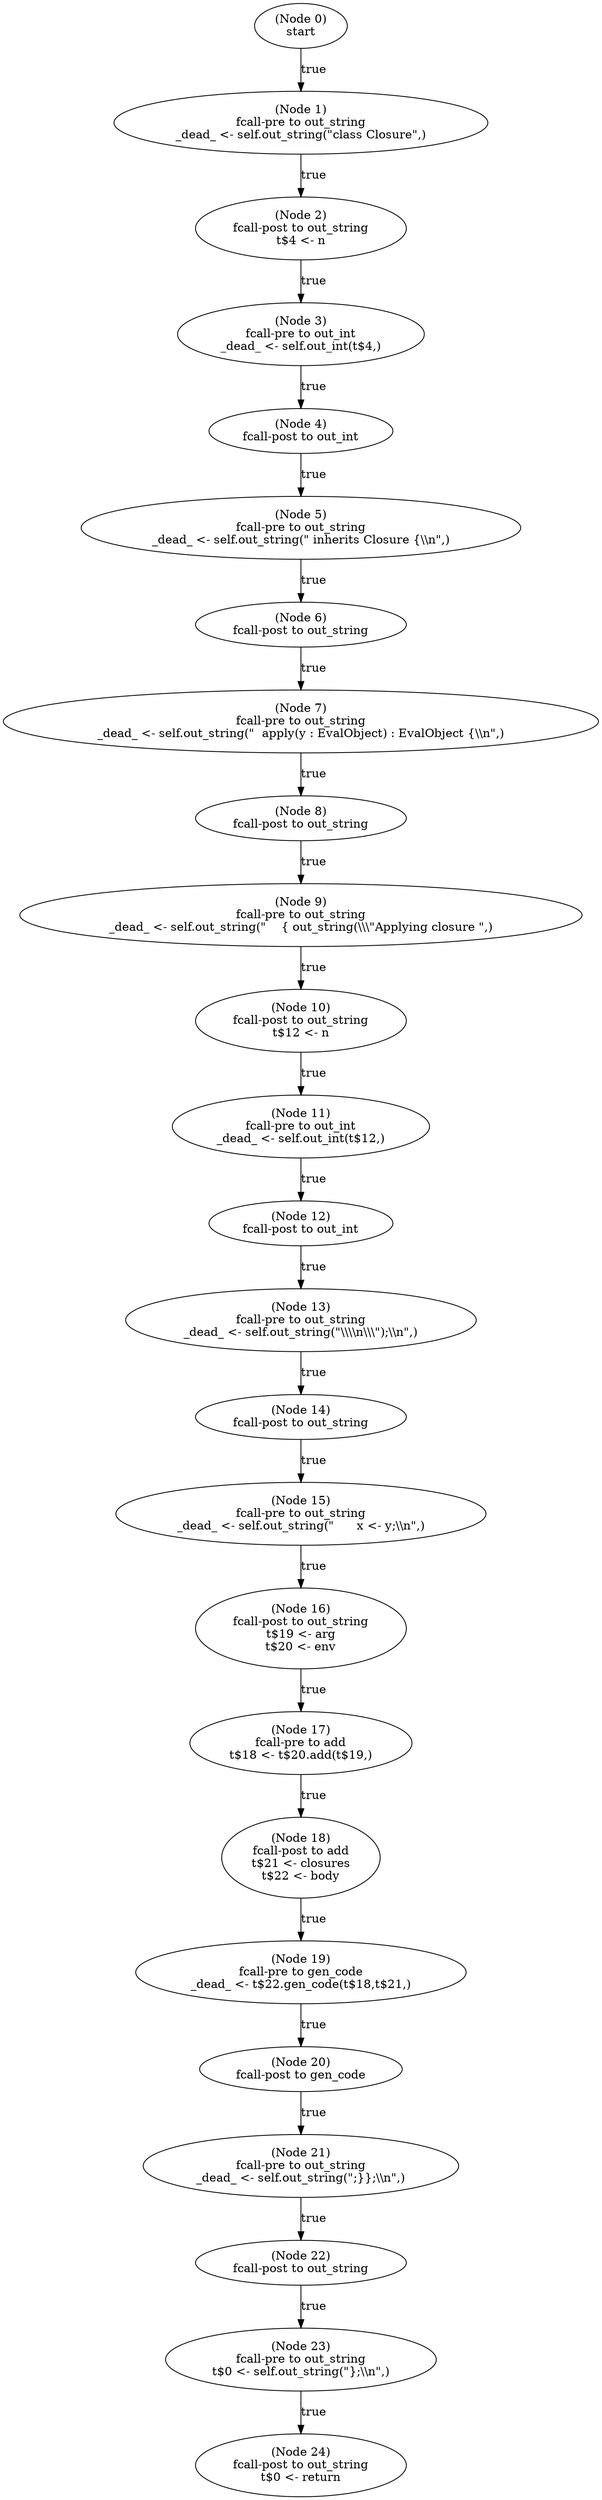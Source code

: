 digraph gen_closure_code_post {
  n0 [label="(Node 0)\nstart\n"];
 n0 -> n1 [label="true"];
  n1 [label="(Node 1)\nfcall-pre to out_string\n_dead_ <- self.out_string(\"class Closure\",)\n"];
 n1 -> n2 [label="true"];
  n2 [label="(Node 2)\nfcall-post to out_string\nt$4 <- n\n"];
 n2 -> n3 [label="true"];
  n3 [label="(Node 3)\nfcall-pre to out_int\n_dead_ <- self.out_int(t$4,)\n"];
 n3 -> n4 [label="true"];
  n4 [label="(Node 4)\nfcall-post to out_int\n"];
 n4 -> n5 [label="true"];
  n5 [label="(Node 5)\nfcall-pre to out_string\n_dead_ <- self.out_string(\" inherits Closure {\\\\n\",)\n"];
 n5 -> n6 [label="true"];
  n6 [label="(Node 6)\nfcall-post to out_string\n"];
 n6 -> n7 [label="true"];
  n7 [label="(Node 7)\nfcall-pre to out_string\n_dead_ <- self.out_string(\"  apply(y : EvalObject) : EvalObject {\\\\n\",)\n"];
 n7 -> n8 [label="true"];
  n8 [label="(Node 8)\nfcall-post to out_string\n"];
 n8 -> n9 [label="true"];
  n9 [label="(Node 9)\nfcall-pre to out_string\n_dead_ <- self.out_string(\"    { out_string(\\\\\\\"Applying closure \",)\n"];
 n9 -> n10 [label="true"];
  n10 [label="(Node 10)\nfcall-post to out_string\nt$12 <- n\n"];
 n10 -> n11 [label="true"];
  n11 [label="(Node 11)\nfcall-pre to out_int\n_dead_ <- self.out_int(t$12,)\n"];
 n11 -> n12 [label="true"];
  n12 [label="(Node 12)\nfcall-post to out_int\n"];
 n12 -> n13 [label="true"];
  n13 [label="(Node 13)\nfcall-pre to out_string\n_dead_ <- self.out_string(\"\\\\\\\\n\\\\\\\");\\\\n\",)\n"];
 n13 -> n14 [label="true"];
  n14 [label="(Node 14)\nfcall-post to out_string\n"];
 n14 -> n15 [label="true"];
  n15 [label="(Node 15)\nfcall-pre to out_string\n_dead_ <- self.out_string(\"      x <- y;\\\\n\",)\n"];
 n15 -> n16 [label="true"];
  n16 [label="(Node 16)\nfcall-post to out_string\nt$19 <- arg\nt$20 <- env\n"];
 n16 -> n17 [label="true"];
  n17 [label="(Node 17)\nfcall-pre to add\nt$18 <- t$20.add(t$19,)\n"];
 n17 -> n18 [label="true"];
  n18 [label="(Node 18)\nfcall-post to add\nt$21 <- closures\nt$22 <- body\n"];
 n18 -> n19 [label="true"];
  n19 [label="(Node 19)\nfcall-pre to gen_code\n_dead_ <- t$22.gen_code(t$18,t$21,)\n"];
 n19 -> n20 [label="true"];
  n20 [label="(Node 20)\nfcall-post to gen_code\n"];
 n20 -> n21 [label="true"];
  n21 [label="(Node 21)\nfcall-pre to out_string\n_dead_ <- self.out_string(\";}};\\\\n\",)\n"];
 n21 -> n22 [label="true"];
  n22 [label="(Node 22)\nfcall-post to out_string\n"];
 n22 -> n23 [label="true"];
  n23 [label="(Node 23)\nfcall-pre to out_string\nt$0 <- self.out_string(\"};\\\\n\",)\n"];
 n23 -> n24 [label="true"];
  n24 [label="(Node 24)\nfcall-post to out_string\nt$0 <- return\n"];
}
